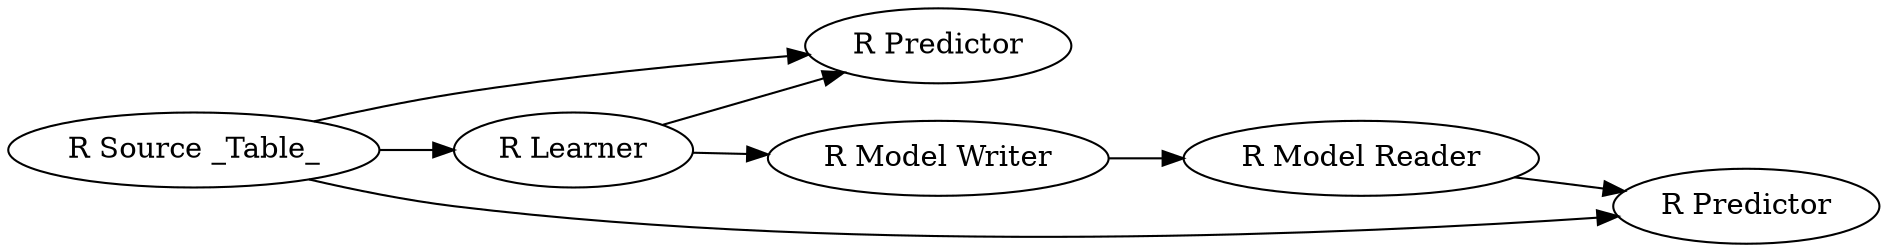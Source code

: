 digraph {
	"25754367088694676_488" [label="R Model Reader"]
	"25754367088694676_489" [label="R Source _Table_"]
	"25754367088694676_486" [label="R Learner"]
	"25754367088694676_485" [label="R Predictor"]
	"25754367088694676_490" [label="R Predictor"]
	"25754367088694676_487" [label="R Model Writer"]
	"25754367088694676_489" -> "25754367088694676_486"
	"25754367088694676_489" -> "25754367088694676_490"
	"25754367088694676_487" -> "25754367088694676_488"
	"25754367088694676_488" -> "25754367088694676_485"
	"25754367088694676_486" -> "25754367088694676_490"
	"25754367088694676_486" -> "25754367088694676_487"
	"25754367088694676_489" -> "25754367088694676_485"
	rankdir=LR
}
